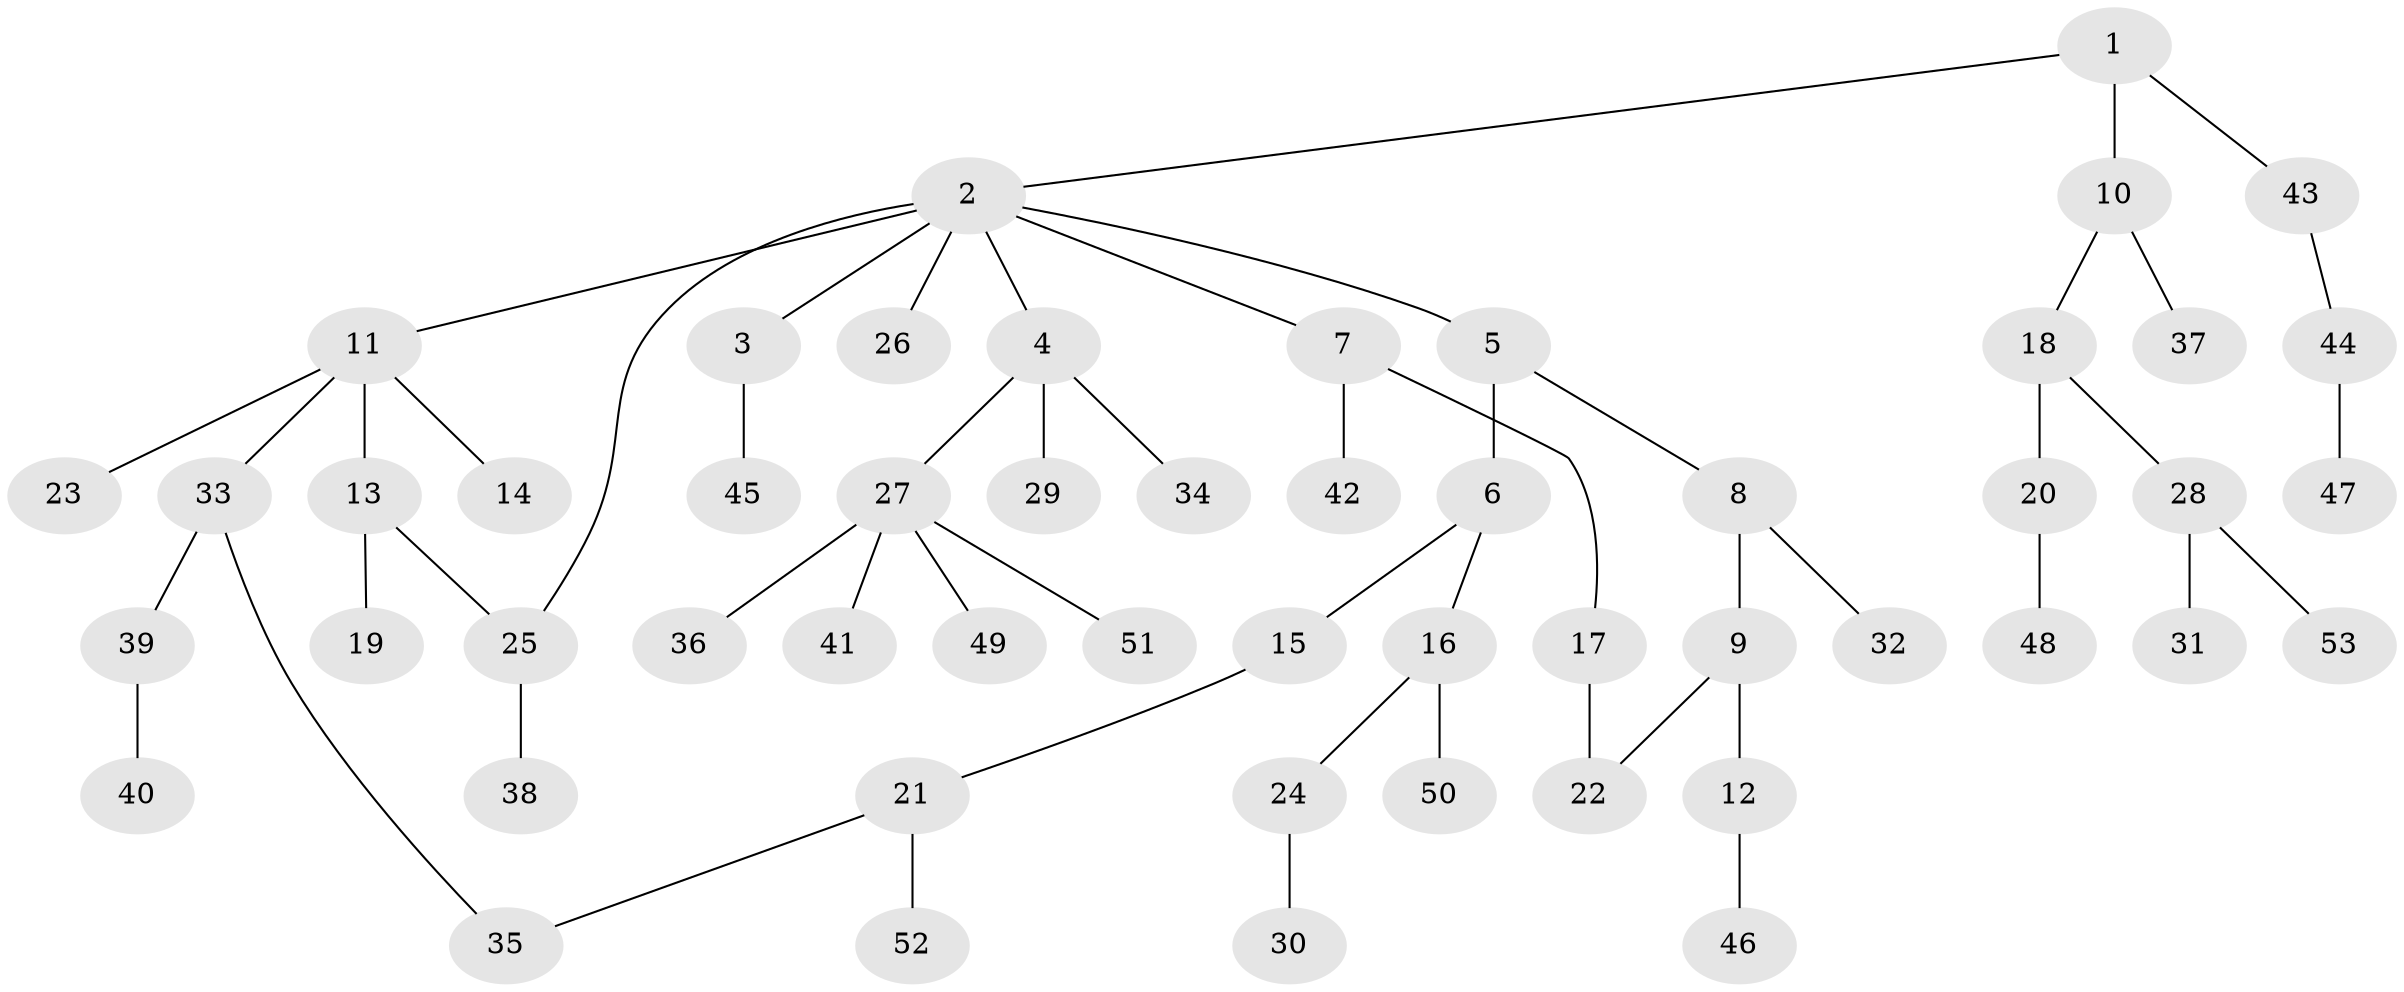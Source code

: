 // coarse degree distribution, {9: 0.03225806451612903, 1: 0.5161290322580645, 4: 0.03225806451612903, 3: 0.16129032258064516, 5: 0.06451612903225806, 2: 0.1935483870967742}
// Generated by graph-tools (version 1.1) at 2025/16/03/04/25 18:16:48]
// undirected, 53 vertices, 55 edges
graph export_dot {
graph [start="1"]
  node [color=gray90,style=filled];
  1;
  2;
  3;
  4;
  5;
  6;
  7;
  8;
  9;
  10;
  11;
  12;
  13;
  14;
  15;
  16;
  17;
  18;
  19;
  20;
  21;
  22;
  23;
  24;
  25;
  26;
  27;
  28;
  29;
  30;
  31;
  32;
  33;
  34;
  35;
  36;
  37;
  38;
  39;
  40;
  41;
  42;
  43;
  44;
  45;
  46;
  47;
  48;
  49;
  50;
  51;
  52;
  53;
  1 -- 2;
  1 -- 10;
  1 -- 43;
  2 -- 3;
  2 -- 4;
  2 -- 5;
  2 -- 7;
  2 -- 11;
  2 -- 25;
  2 -- 26;
  3 -- 45;
  4 -- 27;
  4 -- 29;
  4 -- 34;
  5 -- 6;
  5 -- 8;
  6 -- 15;
  6 -- 16;
  7 -- 17;
  7 -- 42;
  8 -- 9;
  8 -- 32;
  9 -- 12;
  9 -- 22;
  10 -- 18;
  10 -- 37;
  11 -- 13;
  11 -- 14;
  11 -- 23;
  11 -- 33;
  12 -- 46;
  13 -- 19;
  13 -- 25;
  15 -- 21;
  16 -- 24;
  16 -- 50;
  17 -- 22;
  18 -- 20;
  18 -- 28;
  20 -- 48;
  21 -- 52;
  21 -- 35;
  24 -- 30;
  25 -- 38;
  27 -- 36;
  27 -- 41;
  27 -- 49;
  27 -- 51;
  28 -- 31;
  28 -- 53;
  33 -- 35;
  33 -- 39;
  39 -- 40;
  43 -- 44;
  44 -- 47;
}
